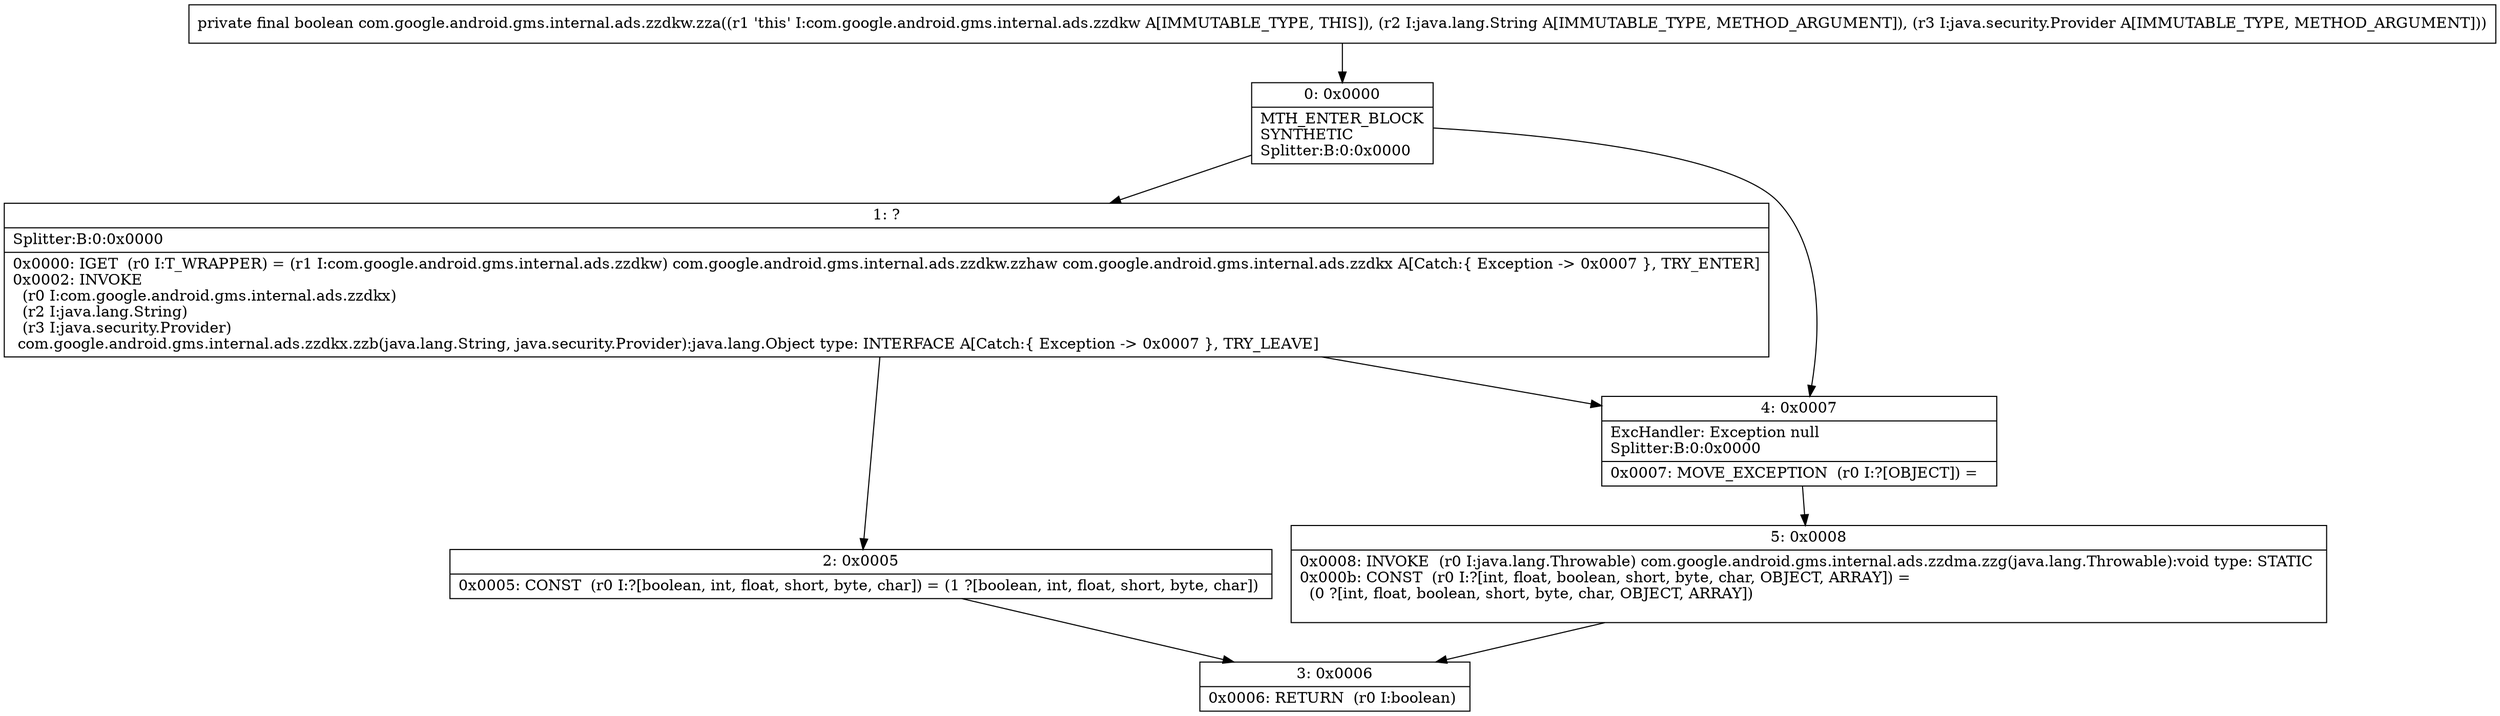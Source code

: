 digraph "CFG forcom.google.android.gms.internal.ads.zzdkw.zza(Ljava\/lang\/String;Ljava\/security\/Provider;)Z" {
Node_0 [shape=record,label="{0\:\ 0x0000|MTH_ENTER_BLOCK\lSYNTHETIC\lSplitter:B:0:0x0000\l}"];
Node_1 [shape=record,label="{1\:\ ?|Splitter:B:0:0x0000\l|0x0000: IGET  (r0 I:T_WRAPPER) = (r1 I:com.google.android.gms.internal.ads.zzdkw) com.google.android.gms.internal.ads.zzdkw.zzhaw com.google.android.gms.internal.ads.zzdkx A[Catch:\{ Exception \-\> 0x0007 \}, TRY_ENTER]\l0x0002: INVOKE  \l  (r0 I:com.google.android.gms.internal.ads.zzdkx)\l  (r2 I:java.lang.String)\l  (r3 I:java.security.Provider)\l com.google.android.gms.internal.ads.zzdkx.zzb(java.lang.String, java.security.Provider):java.lang.Object type: INTERFACE A[Catch:\{ Exception \-\> 0x0007 \}, TRY_LEAVE]\l}"];
Node_2 [shape=record,label="{2\:\ 0x0005|0x0005: CONST  (r0 I:?[boolean, int, float, short, byte, char]) = (1 ?[boolean, int, float, short, byte, char]) \l}"];
Node_3 [shape=record,label="{3\:\ 0x0006|0x0006: RETURN  (r0 I:boolean) \l}"];
Node_4 [shape=record,label="{4\:\ 0x0007|ExcHandler: Exception null\lSplitter:B:0:0x0000\l|0x0007: MOVE_EXCEPTION  (r0 I:?[OBJECT]) =  \l}"];
Node_5 [shape=record,label="{5\:\ 0x0008|0x0008: INVOKE  (r0 I:java.lang.Throwable) com.google.android.gms.internal.ads.zzdma.zzg(java.lang.Throwable):void type: STATIC \l0x000b: CONST  (r0 I:?[int, float, boolean, short, byte, char, OBJECT, ARRAY]) = \l  (0 ?[int, float, boolean, short, byte, char, OBJECT, ARRAY])\l \l}"];
MethodNode[shape=record,label="{private final boolean com.google.android.gms.internal.ads.zzdkw.zza((r1 'this' I:com.google.android.gms.internal.ads.zzdkw A[IMMUTABLE_TYPE, THIS]), (r2 I:java.lang.String A[IMMUTABLE_TYPE, METHOD_ARGUMENT]), (r3 I:java.security.Provider A[IMMUTABLE_TYPE, METHOD_ARGUMENT])) }"];
MethodNode -> Node_0;
Node_0 -> Node_1;
Node_0 -> Node_4;
Node_1 -> Node_2;
Node_1 -> Node_4;
Node_2 -> Node_3;
Node_4 -> Node_5;
Node_5 -> Node_3;
}

